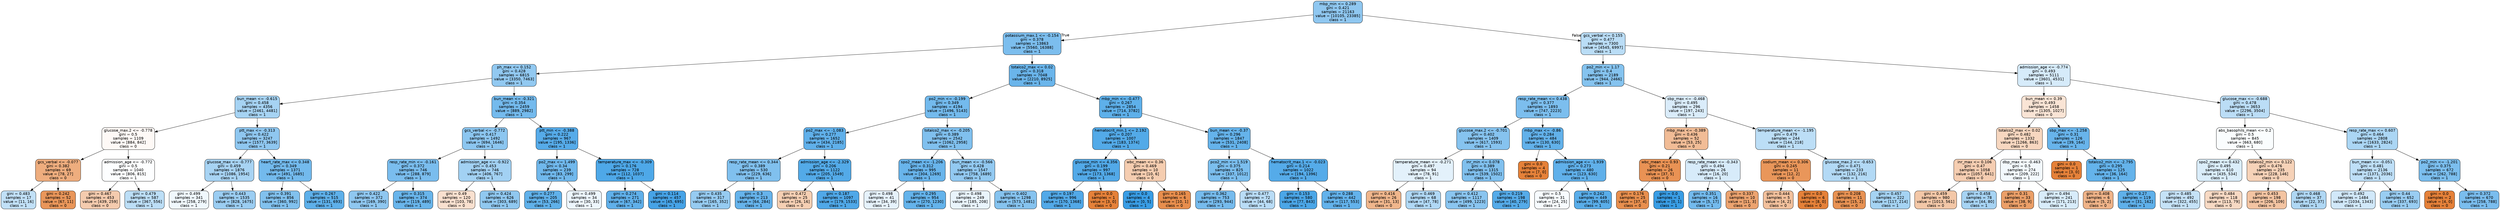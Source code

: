 digraph Tree {
node [shape=box, style="filled, rounded", color="black", fontname="helvetica"] ;
edge [fontname="helvetica"] ;
0 [label="mbp_min <= 0.289\ngini = 0.421\nsamples = 21163\nvalue = [10105, 23385]\nclass = 1", fillcolor="#8fc7f0"] ;
1 [label="potassium_max.1 <= -0.154\ngini = 0.378\nsamples = 13863\nvalue = [5560, 16388]\nclass = 1", fillcolor="#7cbeee"] ;
0 -> 1 [labeldistance=2.5, labelangle=45, headlabel="True"] ;
2 [label="ph_max <= 0.152\ngini = 0.428\nsamples = 6815\nvalue = [3350, 7463]\nclass = 1", fillcolor="#92c9f1"] ;
1 -> 2 ;
3 [label="bun_mean <= -0.615\ngini = 0.458\nsamples = 4356\nvalue = [2461, 4481]\nclass = 1", fillcolor="#a6d3f3"] ;
2 -> 3 ;
4 [label="glucose_max.2 <= -0.778\ngini = 0.5\nsamples = 1109\nvalue = [884, 842]\nclass = 0", fillcolor="#fef9f6"] ;
3 -> 4 ;
5 [label="gcs_verbal <= -0.077\ngini = 0.382\nsamples = 69\nvalue = [78, 27]\nclass = 0", fillcolor="#eead7e"] ;
4 -> 5 ;
6 [label="gini = 0.483\nsamples = 17\nvalue = [11, 16]\nclass = 1", fillcolor="#c1e0f7"] ;
5 -> 6 ;
7 [label="gini = 0.242\nsamples = 52\nvalue = [67, 11]\nclass = 0", fillcolor="#e9965a"] ;
5 -> 7 ;
8 [label="admission_age <= -0.772\ngini = 0.5\nsamples = 1040\nvalue = [806, 815]\nclass = 1", fillcolor="#fdfeff"] ;
4 -> 8 ;
9 [label="gini = 0.467\nsamples = 453\nvalue = [439, 259]\nclass = 0", fillcolor="#f4cbae"] ;
8 -> 9 ;
10 [label="gini = 0.479\nsamples = 587\nvalue = [367, 556]\nclass = 1", fillcolor="#bcdef6"] ;
8 -> 10 ;
11 [label="ptt_max <= -0.313\ngini = 0.422\nsamples = 3247\nvalue = [1577, 3639]\nclass = 1", fillcolor="#8fc7f0"] ;
3 -> 11 ;
12 [label="glucose_max <= -0.777\ngini = 0.459\nsamples = 1876\nvalue = [1086, 1954]\nclass = 1", fillcolor="#a7d3f3"] ;
11 -> 12 ;
13 [label="gini = 0.499\nsamples = 341\nvalue = [258, 279]\nclass = 1", fillcolor="#f0f8fd"] ;
12 -> 13 ;
14 [label="gini = 0.443\nsamples = 1535\nvalue = [828, 1675]\nclass = 1", fillcolor="#9bcdf2"] ;
12 -> 14 ;
15 [label="heart_rate_max <= 0.348\ngini = 0.349\nsamples = 1371\nvalue = [491, 1685]\nclass = 1", fillcolor="#73baed"] ;
11 -> 15 ;
16 [label="gini = 0.391\nsamples = 856\nvalue = [360, 992]\nclass = 1", fillcolor="#81c1ee"] ;
15 -> 16 ;
17 [label="gini = 0.267\nsamples = 515\nvalue = [131, 693]\nclass = 1", fillcolor="#5eb0ea"] ;
15 -> 17 ;
18 [label="bun_mean <= -0.321\ngini = 0.354\nsamples = 2459\nvalue = [889, 2982]\nclass = 1", fillcolor="#74baed"] ;
2 -> 18 ;
19 [label="gcs_verbal <= -0.772\ngini = 0.417\nsamples = 1492\nvalue = [694, 1646]\nclass = 1", fillcolor="#8cc6f0"] ;
18 -> 19 ;
20 [label="resp_rate_min <= -0.161\ngini = 0.372\nsamples = 746\nvalue = [288, 879]\nclass = 1", fillcolor="#7abdee"] ;
19 -> 20 ;
21 [label="gini = 0.422\nsamples = 372\nvalue = [169, 390]\nclass = 1", fillcolor="#8fc7f0"] ;
20 -> 21 ;
22 [label="gini = 0.315\nsamples = 374\nvalue = [119, 489]\nclass = 1", fillcolor="#69b5eb"] ;
20 -> 22 ;
23 [label="admission_age <= -0.922\ngini = 0.453\nsamples = 746\nvalue = [406, 767]\nclass = 1", fillcolor="#a2d1f3"] ;
19 -> 23 ;
24 [label="gini = 0.49\nsamples = 120\nvalue = [103, 78]\nclass = 0", fillcolor="#f9e0cf"] ;
23 -> 24 ;
25 [label="gini = 0.424\nsamples = 626\nvalue = [303, 689]\nclass = 1", fillcolor="#90c8f0"] ;
23 -> 25 ;
26 [label="ptt_min <= -0.388\ngini = 0.222\nsamples = 967\nvalue = [195, 1336]\nclass = 1", fillcolor="#56abe9"] ;
18 -> 26 ;
27 [label="po2_max <= 1.499\ngini = 0.34\nsamples = 239\nvalue = [83, 299]\nclass = 1", fillcolor="#70b8ec"] ;
26 -> 27 ;
28 [label="gini = 0.277\nsamples = 205\nvalue = [53, 266]\nclass = 1", fillcolor="#60b1ea"] ;
27 -> 28 ;
29 [label="gini = 0.499\nsamples = 34\nvalue = [30, 33]\nclass = 1", fillcolor="#edf6fd"] ;
27 -> 29 ;
30 [label="temperature_max <= -0.309\ngini = 0.176\nsamples = 728\nvalue = [112, 1037]\nclass = 1", fillcolor="#4ea8e8"] ;
26 -> 30 ;
31 [label="gini = 0.274\nsamples = 271\nvalue = [67, 342]\nclass = 1", fillcolor="#60b0ea"] ;
30 -> 31 ;
32 [label="gini = 0.114\nsamples = 457\nvalue = [45, 695]\nclass = 1", fillcolor="#46a3e7"] ;
30 -> 32 ;
33 [label="totalco2_max <= 0.02\ngini = 0.318\nsamples = 7048\nvalue = [2210, 8925]\nclass = 1", fillcolor="#6ab5eb"] ;
1 -> 33 ;
34 [label="po2_min <= -0.199\ngini = 0.349\nsamples = 4194\nvalue = [1496, 5143]\nclass = 1", fillcolor="#73baed"] ;
33 -> 34 ;
35 [label="po2_max <= -1.083\ngini = 0.277\nsamples = 1652\nvalue = [434, 2185]\nclass = 1", fillcolor="#60b0ea"] ;
34 -> 35 ;
36 [label="resp_rate_mean <= 0.344\ngini = 0.389\nsamples = 530\nvalue = [229, 636]\nclass = 1", fillcolor="#80c0ee"] ;
35 -> 36 ;
37 [label="gini = 0.435\nsamples = 317\nvalue = [165, 352]\nclass = 1", fillcolor="#96cbf1"] ;
36 -> 37 ;
38 [label="gini = 0.3\nsamples = 213\nvalue = [64, 284]\nclass = 1", fillcolor="#66b3eb"] ;
36 -> 38 ;
39 [label="admission_age <= -2.329\ngini = 0.206\nsamples = 1122\nvalue = [205, 1549]\nclass = 1", fillcolor="#53aae8"] ;
35 -> 39 ;
40 [label="gini = 0.472\nsamples = 25\nvalue = [26, 16]\nclass = 0", fillcolor="#f5cfb3"] ;
39 -> 40 ;
41 [label="gini = 0.187\nsamples = 1097\nvalue = [179, 1533]\nclass = 1", fillcolor="#50a8e8"] ;
39 -> 41 ;
42 [label="totalco2_max <= -0.205\ngini = 0.389\nsamples = 2542\nvalue = [1062, 2958]\nclass = 1", fillcolor="#80c0ee"] ;
34 -> 42 ;
43 [label="spo2_mean <= -1.206\ngini = 0.312\nsamples = 995\nvalue = [304, 1269]\nclass = 1", fillcolor="#68b4eb"] ;
42 -> 43 ;
44 [label="gini = 0.498\nsamples = 41\nvalue = [34, 39]\nclass = 1", fillcolor="#e6f2fc"] ;
43 -> 44 ;
45 [label="gini = 0.295\nsamples = 954\nvalue = [270, 1230]\nclass = 1", fillcolor="#64b3eb"] ;
43 -> 45 ;
46 [label="bun_mean <= -0.566\ngini = 0.428\nsamples = 1547\nvalue = [758, 1689]\nclass = 1", fillcolor="#92c9f1"] ;
42 -> 46 ;
47 [label="gini = 0.498\nsamples = 249\nvalue = [185, 208]\nclass = 1", fillcolor="#e9f4fc"] ;
46 -> 47 ;
48 [label="gini = 0.402\nsamples = 1298\nvalue = [573, 1481]\nclass = 1", fillcolor="#86c3ef"] ;
46 -> 48 ;
49 [label="mbp_min <= -0.477\ngini = 0.267\nsamples = 2854\nvalue = [714, 3782]\nclass = 1", fillcolor="#5eb0ea"] ;
33 -> 49 ;
50 [label="hematocrit_min.1 <= 2.192\ngini = 0.207\nsamples = 1007\nvalue = [183, 1374]\nclass = 1", fillcolor="#53aae8"] ;
49 -> 50 ;
51 [label="glucose_min <= 4.356\ngini = 0.199\nsamples = 997\nvalue = [173, 1368]\nclass = 1", fillcolor="#52a9e8"] ;
50 -> 51 ;
52 [label="gini = 0.197\nsamples = 996\nvalue = [170, 1368]\nclass = 1", fillcolor="#52a9e8"] ;
51 -> 52 ;
53 [label="gini = 0.0\nsamples = 1\nvalue = [3, 0]\nclass = 0", fillcolor="#e58139"] ;
51 -> 53 ;
54 [label="wbc_mean <= 0.36\ngini = 0.469\nsamples = 10\nvalue = [10, 6]\nclass = 0", fillcolor="#f5cdb0"] ;
50 -> 54 ;
55 [label="gini = 0.0\nsamples = 4\nvalue = [0, 5]\nclass = 1", fillcolor="#399de5"] ;
54 -> 55 ;
56 [label="gini = 0.165\nsamples = 6\nvalue = [10, 1]\nclass = 0", fillcolor="#e88e4d"] ;
54 -> 56 ;
57 [label="bun_mean <= -0.37\ngini = 0.296\nsamples = 1847\nvalue = [531, 2408]\nclass = 1", fillcolor="#65b3eb"] ;
49 -> 57 ;
58 [label="pco2_min <= 1.519\ngini = 0.375\nsamples = 825\nvalue = [337, 1012]\nclass = 1", fillcolor="#7bbeee"] ;
57 -> 58 ;
59 [label="gini = 0.362\nsamples = 753\nvalue = [293, 944]\nclass = 1", fillcolor="#76bbed"] ;
58 -> 59 ;
60 [label="gini = 0.477\nsamples = 72\nvalue = [44, 68]\nclass = 1", fillcolor="#b9dcf6"] ;
58 -> 60 ;
61 [label="hematocrit_max.1 <= -0.023\ngini = 0.214\nsamples = 1022\nvalue = [194, 1396]\nclass = 1", fillcolor="#55abe9"] ;
57 -> 61 ;
62 [label="gini = 0.153\nsamples = 580\nvalue = [77, 843]\nclass = 1", fillcolor="#4ba6e7"] ;
61 -> 62 ;
63 [label="gini = 0.288\nsamples = 442\nvalue = [117, 553]\nclass = 1", fillcolor="#63b2eb"] ;
61 -> 63 ;
64 [label="gcs_verbal <= 0.155\ngini = 0.477\nsamples = 7300\nvalue = [4545, 6997]\nclass = 1", fillcolor="#baddf6"] ;
0 -> 64 [labeldistance=2.5, labelangle=-45, headlabel="False"] ;
65 [label="po2_min <= 1.17\ngini = 0.4\nsamples = 2189\nvalue = [944, 2466]\nclass = 1", fillcolor="#85c3ef"] ;
64 -> 65 ;
66 [label="resp_rate_mean <= 0.438\ngini = 0.377\nsamples = 1893\nvalue = [747, 2223]\nclass = 1", fillcolor="#7cbeee"] ;
65 -> 66 ;
67 [label="glucose_max.2 <= -0.701\ngini = 0.402\nsamples = 1409\nvalue = [617, 1593]\nclass = 1", fillcolor="#86c3ef"] ;
66 -> 67 ;
68 [label="temperature_mean <= -0.271\ngini = 0.497\nsamples = 94\nvalue = [78, 91]\nclass = 1", fillcolor="#e3f1fb"] ;
67 -> 68 ;
69 [label="gini = 0.416\nsamples = 26\nvalue = [31, 13]\nclass = 0", fillcolor="#f0b68c"] ;
68 -> 69 ;
70 [label="gini = 0.469\nsamples = 68\nvalue = [47, 78]\nclass = 1", fillcolor="#b0d8f5"] ;
68 -> 70 ;
71 [label="inr_min <= 0.078\ngini = 0.389\nsamples = 1315\nvalue = [539, 1502]\nclass = 1", fillcolor="#80c0ee"] ;
67 -> 71 ;
72 [label="gini = 0.412\nsamples = 1117\nvalue = [499, 1223]\nclass = 1", fillcolor="#8ac5f0"] ;
71 -> 72 ;
73 [label="gini = 0.219\nsamples = 198\nvalue = [40, 279]\nclass = 1", fillcolor="#55abe9"] ;
71 -> 73 ;
74 [label="mbp_max <= -0.86\ngini = 0.284\nsamples = 484\nvalue = [130, 630]\nclass = 1", fillcolor="#62b1ea"] ;
66 -> 74 ;
75 [label="gini = 0.0\nsamples = 4\nvalue = [7, 0]\nclass = 0", fillcolor="#e58139"] ;
74 -> 75 ;
76 [label="admission_age <= -1.939\ngini = 0.273\nsamples = 480\nvalue = [123, 630]\nclass = 1", fillcolor="#60b0ea"] ;
74 -> 76 ;
77 [label="gini = 0.5\nsamples = 31\nvalue = [24, 25]\nclass = 1", fillcolor="#f7fbfe"] ;
76 -> 77 ;
78 [label="gini = 0.242\nsamples = 449\nvalue = [99, 605]\nclass = 1", fillcolor="#59ade9"] ;
76 -> 78 ;
79 [label="sbp_max <= -0.468\ngini = 0.495\nsamples = 296\nvalue = [197, 243]\nclass = 1", fillcolor="#daecfa"] ;
65 -> 79 ;
80 [label="mbp_max <= -0.389\ngini = 0.436\nsamples = 52\nvalue = [53, 25]\nclass = 0", fillcolor="#f1bc96"] ;
79 -> 80 ;
81 [label="wbc_mean <= 0.93\ngini = 0.21\nsamples = 26\nvalue = [37, 5]\nclass = 0", fillcolor="#e99254"] ;
80 -> 81 ;
82 [label="gini = 0.176\nsamples = 25\nvalue = [37, 4]\nclass = 0", fillcolor="#e88f4e"] ;
81 -> 82 ;
83 [label="gini = 0.0\nsamples = 1\nvalue = [0, 1]\nclass = 1", fillcolor="#399de5"] ;
81 -> 83 ;
84 [label="resp_rate_mean <= -0.343\ngini = 0.494\nsamples = 26\nvalue = [16, 20]\nclass = 1", fillcolor="#d7ebfa"] ;
80 -> 84 ;
85 [label="gini = 0.351\nsamples = 16\nvalue = [5, 17]\nclass = 1", fillcolor="#73baed"] ;
84 -> 85 ;
86 [label="gini = 0.337\nsamples = 10\nvalue = [11, 3]\nclass = 0", fillcolor="#eca36f"] ;
84 -> 86 ;
87 [label="temperature_mean <= -1.195\ngini = 0.479\nsamples = 244\nvalue = [144, 218]\nclass = 1", fillcolor="#bcdef6"] ;
79 -> 87 ;
88 [label="sodium_mean <= 0.306\ngini = 0.245\nsamples = 11\nvalue = [12, 2]\nclass = 0", fillcolor="#e9965a"] ;
87 -> 88 ;
89 [label="gini = 0.444\nsamples = 5\nvalue = [4, 2]\nclass = 0", fillcolor="#f2c09c"] ;
88 -> 89 ;
90 [label="gini = 0.0\nsamples = 6\nvalue = [8, 0]\nclass = 0", fillcolor="#e58139"] ;
88 -> 90 ;
91 [label="glucose_max.2 <= -0.653\ngini = 0.471\nsamples = 233\nvalue = [132, 216]\nclass = 1", fillcolor="#b2d9f5"] ;
87 -> 91 ;
92 [label="gini = 0.208\nsamples = 11\nvalue = [15, 2]\nclass = 0", fillcolor="#e89253"] ;
91 -> 92 ;
93 [label="gini = 0.457\nsamples = 222\nvalue = [117, 214]\nclass = 1", fillcolor="#a5d3f3"] ;
91 -> 93 ;
94 [label="admission_age <= -0.774\ngini = 0.493\nsamples = 5111\nvalue = [3601, 4531]\nclass = 1", fillcolor="#d6ebfa"] ;
64 -> 94 ;
95 [label="bun_mean <= 0.39\ngini = 0.493\nsamples = 1458\nvalue = [1305, 1027]\nclass = 0", fillcolor="#f9e4d5"] ;
94 -> 95 ;
96 [label="totalco2_max <= 0.02\ngini = 0.482\nsamples = 1332\nvalue = [1266, 863]\nclass = 0", fillcolor="#f7d7c0"] ;
95 -> 96 ;
97 [label="inr_max <= 0.106\ngini = 0.47\nsamples = 1058\nvalue = [1057, 641]\nclass = 0", fillcolor="#f5cdb1"] ;
96 -> 97 ;
98 [label="gini = 0.459\nsamples = 980\nvalue = [1013, 561]\nclass = 0", fillcolor="#f3c7a7"] ;
97 -> 98 ;
99 [label="gini = 0.458\nsamples = 78\nvalue = [44, 80]\nclass = 1", fillcolor="#a6d3f3"] ;
97 -> 99 ;
100 [label="dbp_max <= -0.463\ngini = 0.5\nsamples = 274\nvalue = [209, 222]\nclass = 1", fillcolor="#f3f9fd"] ;
96 -> 100 ;
101 [label="gini = 0.31\nsamples = 33\nvalue = [38, 9]\nclass = 0", fillcolor="#eb9f68"] ;
100 -> 101 ;
102 [label="gini = 0.494\nsamples = 241\nvalue = [171, 213]\nclass = 1", fillcolor="#d8ecfa"] ;
100 -> 102 ;
103 [label="sbp_max <= -1.258\ngini = 0.31\nsamples = 126\nvalue = [39, 164]\nclass = 1", fillcolor="#68b4eb"] ;
95 -> 103 ;
104 [label="gini = 0.0\nsamples = 1\nvalue = [3, 0]\nclass = 0", fillcolor="#e58139"] ;
103 -> 104 ;
105 [label="totalco2_min <= -2.795\ngini = 0.295\nsamples = 125\nvalue = [36, 164]\nclass = 1", fillcolor="#64b3eb"] ;
103 -> 105 ;
106 [label="gini = 0.408\nsamples = 6\nvalue = [5, 2]\nclass = 0", fillcolor="#efb388"] ;
105 -> 106 ;
107 [label="gini = 0.27\nsamples = 119\nvalue = [31, 162]\nclass = 1", fillcolor="#5fb0ea"] ;
105 -> 107 ;
108 [label="glucose_max <= -0.688\ngini = 0.478\nsamples = 3653\nvalue = [2296, 3504]\nclass = 1", fillcolor="#bbddf6"] ;
94 -> 108 ;
109 [label="abs_basophils_mean <= 0.2\ngini = 0.5\nsamples = 845\nvalue = [663, 680]\nclass = 1", fillcolor="#fafdfe"] ;
108 -> 109 ;
110 [label="spo2_mean <= 0.432\ngini = 0.495\nsamples = 610\nvalue = [435, 534]\nclass = 1", fillcolor="#daedfa"] ;
109 -> 110 ;
111 [label="gini = 0.485\nsamples = 492\nvalue = [322, 455]\nclass = 1", fillcolor="#c5e2f7"] ;
110 -> 111 ;
112 [label="gini = 0.484\nsamples = 118\nvalue = [113, 79]\nclass = 0", fillcolor="#f7d9c3"] ;
110 -> 112 ;
113 [label="totalco2_min <= 0.122\ngini = 0.476\nsamples = 235\nvalue = [228, 146]\nclass = 0", fillcolor="#f6d2b8"] ;
109 -> 113 ;
114 [label="gini = 0.453\nsamples = 198\nvalue = [206, 109]\nclass = 0", fillcolor="#f3c4a2"] ;
113 -> 114 ;
115 [label="gini = 0.468\nsamples = 37\nvalue = [22, 37]\nclass = 1", fillcolor="#afd7f4"] ;
113 -> 115 ;
116 [label="resp_rate_max <= 0.607\ngini = 0.464\nsamples = 2808\nvalue = [1633, 2824]\nclass = 1", fillcolor="#abd6f4"] ;
108 -> 116 ;
117 [label="bun_mean <= -0.051\ngini = 0.481\nsamples = 2136\nvalue = [1371, 2036]\nclass = 1", fillcolor="#bedff7"] ;
116 -> 117 ;
118 [label="gini = 0.492\nsamples = 1484\nvalue = [1034, 1343]\nclass = 1", fillcolor="#d1e8f9"] ;
117 -> 118 ;
119 [label="gini = 0.44\nsamples = 652\nvalue = [337, 693]\nclass = 1", fillcolor="#99cdf2"] ;
117 -> 119 ;
120 [label="po2_min <= -1.201\ngini = 0.375\nsamples = 672\nvalue = [262, 788]\nclass = 1", fillcolor="#7bbeee"] ;
116 -> 120 ;
121 [label="gini = 0.0\nsamples = 2\nvalue = [4, 0]\nclass = 0", fillcolor="#e58139"] ;
120 -> 121 ;
122 [label="gini = 0.372\nsamples = 670\nvalue = [258, 788]\nclass = 1", fillcolor="#7abdee"] ;
120 -> 122 ;
}